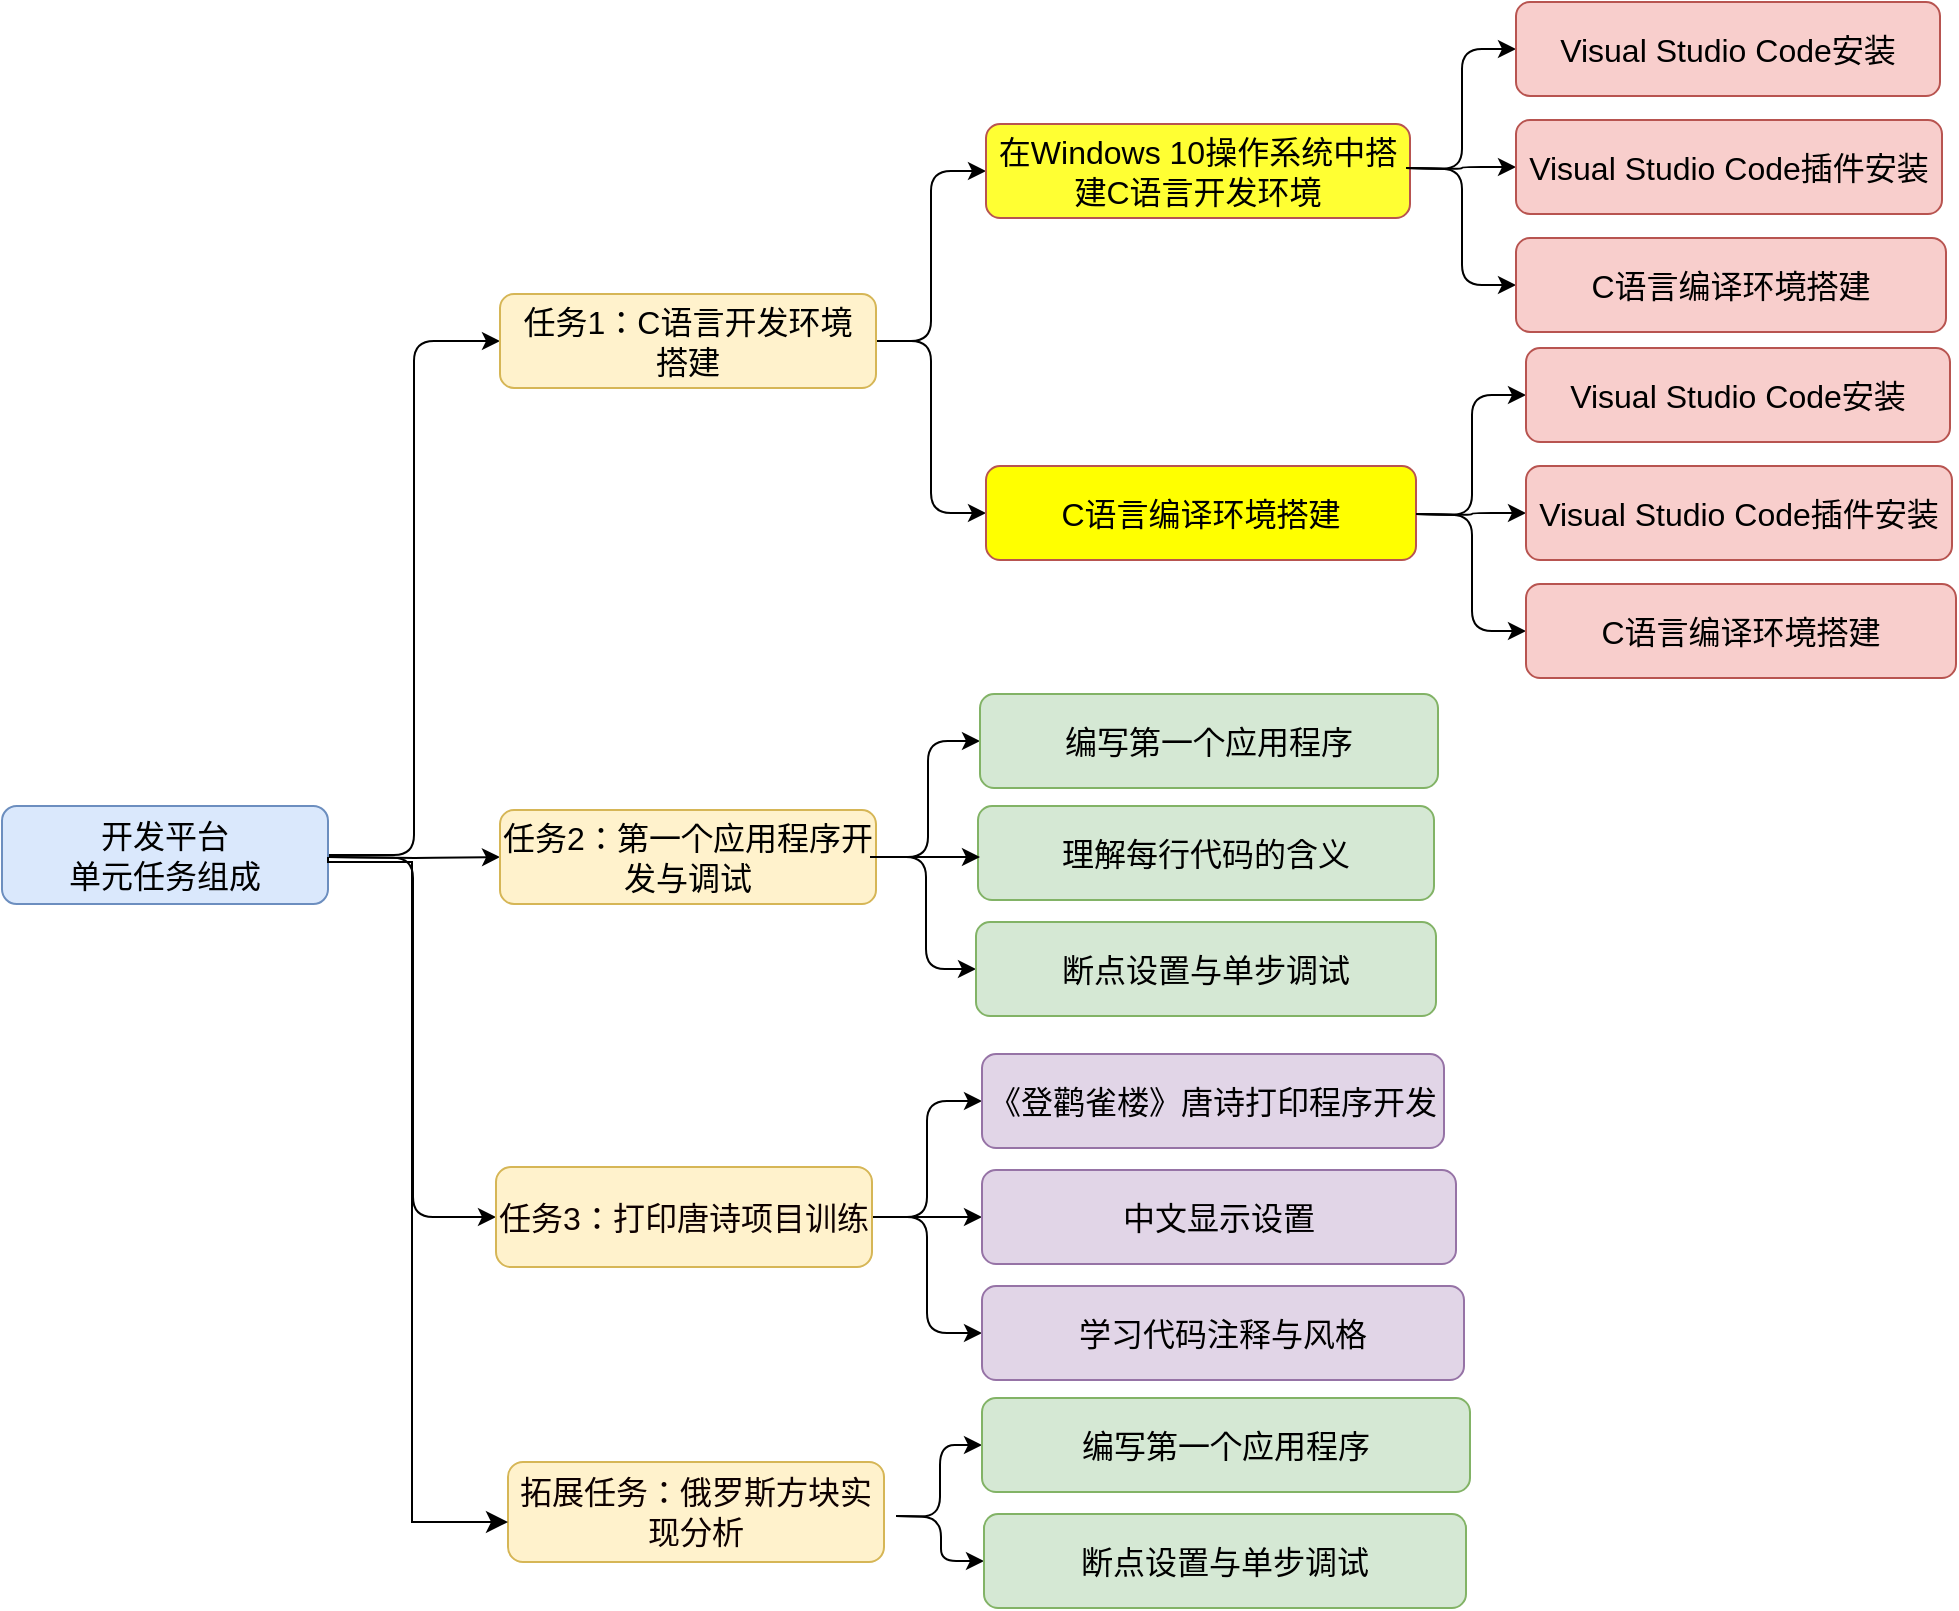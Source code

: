 <mxfile version="24.4.0" type="github">
  <diagram id="jiIM08LAHTYWhNUmgpoW" name="Page-1">
    <mxGraphModel dx="1173" dy="793" grid="0" gridSize="10" guides="1" tooltips="1" connect="1" arrows="1" fold="1" page="1" pageScale="1" pageWidth="3300" pageHeight="4681" math="0" shadow="0">
      <root>
        <mxCell id="0" />
        <mxCell id="1" parent="0" />
        <mxCell id="47" style="edgeStyle=orthogonalEdgeStyle;html=1;entryX=0;entryY=0.5;entryDx=0;entryDy=0;fontSize=16;" parent="1" source="2" target="3" edge="1">
          <mxGeometry relative="1" as="geometry" />
        </mxCell>
        <mxCell id="48" style="edgeStyle=orthogonalEdgeStyle;html=1;exitX=1;exitY=0.5;exitDx=0;exitDy=0;entryX=0;entryY=0.5;entryDx=0;entryDy=0;fontSize=16;" parent="1" target="25" edge="1">
          <mxGeometry relative="1" as="geometry">
            <mxPoint x="308" y="435.5" as="sourcePoint" />
          </mxGeometry>
        </mxCell>
        <mxCell id="49" style="edgeStyle=orthogonalEdgeStyle;html=1;entryX=0;entryY=0.5;entryDx=0;entryDy=0;fontSize=16;" parent="1" target="10" edge="1">
          <mxGeometry relative="1" as="geometry">
            <mxPoint x="308" y="435.5" as="sourcePoint" />
          </mxGeometry>
        </mxCell>
        <mxCell id="2" value="&lt;font style=&quot;font-size: 16px;&quot;&gt;开发平台&lt;br&gt;单元任务组成&lt;br&gt;&lt;/font&gt;" style="rounded=1;whiteSpace=wrap;html=1;fillColor=#dae8fc;strokeColor=#6c8ebf;" parent="1" vertex="1">
          <mxGeometry x="145" y="410" width="163" height="49" as="geometry" />
        </mxCell>
        <mxCell id="16" style="edgeStyle=orthogonalEdgeStyle;html=1;exitX=1;exitY=0.5;exitDx=0;exitDy=0;entryX=0;entryY=0.5;entryDx=0;entryDy=0;fontSize=16;" parent="1" source="3" target="11" edge="1">
          <mxGeometry relative="1" as="geometry" />
        </mxCell>
        <mxCell id="17" style="edgeStyle=orthogonalEdgeStyle;html=1;exitX=1;exitY=0.5;exitDx=0;exitDy=0;entryX=0;entryY=0.5;entryDx=0;entryDy=0;fontSize=16;" parent="1" source="3" target="13" edge="1">
          <mxGeometry relative="1" as="geometry" />
        </mxCell>
        <mxCell id="3" value="&lt;font style=&quot;font-size: 16px;&quot;&gt;任务1：C语言开发环境&lt;br&gt;搭建&lt;/font&gt;" style="rounded=1;whiteSpace=wrap;html=1;fillColor=#fff2cc;strokeColor=#d6b656;fontColor=#000000;" parent="1" vertex="1">
          <mxGeometry x="394" y="154" width="188" height="47" as="geometry" />
        </mxCell>
        <mxCell id="20" style="edgeStyle=orthogonalEdgeStyle;html=1;exitX=1;exitY=0.5;exitDx=0;exitDy=0;entryX=0;entryY=0.5;entryDx=0;entryDy=0;fontSize=16;" parent="1" source="10" target="15" edge="1">
          <mxGeometry relative="1" as="geometry" />
        </mxCell>
        <mxCell id="33" style="edgeStyle=orthogonalEdgeStyle;html=1;exitX=1;exitY=0.5;exitDx=0;exitDy=0;entryX=0;entryY=0.5;entryDx=0;entryDy=0;fontSize=16;" parent="1" source="10" target="14" edge="1">
          <mxGeometry relative="1" as="geometry" />
        </mxCell>
        <mxCell id="10" value="&lt;font color=&quot;#000000&quot; style=&quot;font-size: 16px;&quot;&gt;任务2：第一个应用程序开发与调试&lt;/font&gt;" style="rounded=1;whiteSpace=wrap;html=1;fillColor=#fff2cc;strokeColor=#d6b656;" parent="1" vertex="1">
          <mxGeometry x="394" y="412" width="188" height="47" as="geometry" />
        </mxCell>
        <mxCell id="11" value="&lt;font style=&quot;font-size: 16px;&quot;&gt;在Windows 10操作系统中搭建C语言开发环境&lt;/font&gt;" style="rounded=1;whiteSpace=wrap;html=1;fillColor=#FFFF33;strokeColor=#b85450;verticalAlign=middle;" parent="1" vertex="1">
          <mxGeometry x="637" y="69" width="212" height="47" as="geometry" />
        </mxCell>
        <mxCell id="13" value="&lt;font style=&quot;font-size: 16px;&quot;&gt;C语言编译环境搭建&lt;/font&gt;" style="rounded=1;whiteSpace=wrap;html=1;fillColor=#FFFF00;strokeColor=#b85450;" parent="1" vertex="1">
          <mxGeometry x="637" y="240" width="215" height="47" as="geometry" />
        </mxCell>
        <mxCell id="14" value="&lt;span style=&quot;font-size: 16px;&quot;&gt;编写第一个应用程序&lt;/span&gt;" style="rounded=1;whiteSpace=wrap;html=1;fillColor=#d5e8d4;strokeColor=#82b366;" parent="1" vertex="1">
          <mxGeometry x="634" y="354" width="229" height="47" as="geometry" />
        </mxCell>
        <mxCell id="43" style="edgeStyle=orthogonalEdgeStyle;html=1;exitX=1;exitY=0.5;exitDx=0;exitDy=0;entryX=0;entryY=0.5;entryDx=0;entryDy=0;fontSize=16;" parent="1" source="25" target="26" edge="1">
          <mxGeometry relative="1" as="geometry" />
        </mxCell>
        <mxCell id="44" style="edgeStyle=orthogonalEdgeStyle;html=1;exitX=1;exitY=0.5;exitDx=0;exitDy=0;entryX=0;entryY=0.5;entryDx=0;entryDy=0;fontSize=16;" parent="1" source="25" target="42" edge="1">
          <mxGeometry relative="1" as="geometry" />
        </mxCell>
        <mxCell id="45" style="edgeStyle=orthogonalEdgeStyle;html=1;exitX=1;exitY=0.5;exitDx=0;exitDy=0;entryX=0;entryY=0.5;entryDx=0;entryDy=0;fontSize=16;" parent="1" source="25" target="41" edge="1">
          <mxGeometry relative="1" as="geometry" />
        </mxCell>
        <mxCell id="25" value="&lt;font style=&quot;font-size: 16px;&quot;&gt;任务3&lt;/font&gt;&lt;span style=&quot;font-size: 16px;&quot;&gt;：打印唐诗项目训练&lt;/span&gt;" style="rounded=1;whiteSpace=wrap;html=1;fillColor=#fff2cc;strokeColor=#d6b656;fontColor=#0e0101;" parent="1" vertex="1">
          <mxGeometry x="392" y="590.5" width="188" height="50" as="geometry" />
        </mxCell>
        <mxCell id="26" value="&lt;span style=&quot;font-size: 16px;&quot;&gt;《登鹳雀楼》唐诗打印程序开发&lt;/span&gt;" style="rounded=1;whiteSpace=wrap;html=1;fillColor=#e1d5e7;strokeColor=#9673a6;" parent="1" vertex="1">
          <mxGeometry x="635" y="534" width="231" height="47" as="geometry" />
        </mxCell>
        <mxCell id="15" value="&lt;span style=&quot;font-size: 16px;&quot;&gt;断点设置与单步调试&lt;/span&gt;" style="rounded=1;whiteSpace=wrap;html=1;fillColor=#d5e8d4;strokeColor=#82b366;" parent="1" vertex="1">
          <mxGeometry x="632" y="468" width="230" height="47" as="geometry" />
        </mxCell>
        <mxCell id="41" value="&lt;span style=&quot;font-size: 16px;&quot;&gt;中文显示设置&lt;/span&gt;" style="rounded=1;whiteSpace=wrap;html=1;fillColor=#e1d5e7;strokeColor=#9673a6;" parent="1" vertex="1">
          <mxGeometry x="635" y="592" width="237" height="47" as="geometry" />
        </mxCell>
        <mxCell id="42" value="&lt;span style=&quot;font-size: 16px;&quot;&gt;学习代码注释与风格&lt;/span&gt;" style="rounded=1;whiteSpace=wrap;html=1;fillColor=#e1d5e7;strokeColor=#9673a6;" parent="1" vertex="1">
          <mxGeometry x="635" y="650" width="241" height="47" as="geometry" />
        </mxCell>
        <mxCell id="98" value="&lt;span style=&quot;font-size: 16px;&quot;&gt;理解每行代码的含义&lt;/span&gt;" style="rounded=1;whiteSpace=wrap;html=1;fillColor=#d5e8d4;strokeColor=#82b366;" parent="1" vertex="1">
          <mxGeometry x="633" y="410" width="228" height="47" as="geometry" />
        </mxCell>
        <mxCell id="99" style="edgeStyle=orthogonalEdgeStyle;html=1;exitX=1;exitY=0.5;exitDx=0;exitDy=0;entryX=0;entryY=0.5;entryDx=0;entryDy=0;fontSize=16;" parent="1" edge="1">
          <mxGeometry relative="1" as="geometry">
            <mxPoint x="579" y="435.5" as="sourcePoint" />
            <mxPoint x="634" y="435.5" as="targetPoint" />
          </mxGeometry>
        </mxCell>
        <mxCell id="m4wfFsyWECYO7A3LnNk8-99" value="&lt;span style=&quot;font-size: 16px;&quot;&gt;拓展任务：俄罗斯方块实现分析&lt;/span&gt;" style="rounded=1;whiteSpace=wrap;html=1;fillColor=#fff2cc;strokeColor=#d6b656;fontColor=#0e0101;" vertex="1" parent="1">
          <mxGeometry x="398" y="738" width="188" height="50" as="geometry" />
        </mxCell>
        <mxCell id="m4wfFsyWECYO7A3LnNk8-102" value="" style="edgeStyle=segmentEdgeStyle;endArrow=classic;html=1;curved=0;rounded=0;endSize=8;startSize=8;sourcePerimeterSpacing=0;targetPerimeterSpacing=0;exitX=1;exitY=0.5;exitDx=0;exitDy=0;" edge="1" parent="1" target="m4wfFsyWECYO7A3LnNk8-99">
          <mxGeometry width="100" relative="1" as="geometry">
            <mxPoint x="308" y="435.5" as="sourcePoint" />
            <mxPoint x="435" y="755" as="targetPoint" />
            <Array as="points">
              <mxPoint x="308" y="438" />
              <mxPoint x="350" y="438" />
              <mxPoint x="350" y="768" />
            </Array>
          </mxGeometry>
        </mxCell>
        <mxCell id="m4wfFsyWECYO7A3LnNk8-103" style="edgeStyle=orthogonalEdgeStyle;html=1;exitX=1;exitY=0.5;exitDx=0;exitDy=0;entryX=0;entryY=0.5;entryDx=0;entryDy=0;fontSize=16;" edge="1" parent="1" target="m4wfFsyWECYO7A3LnNk8-106">
          <mxGeometry relative="1" as="geometry">
            <mxPoint x="847" y="91" as="sourcePoint" />
          </mxGeometry>
        </mxCell>
        <mxCell id="m4wfFsyWECYO7A3LnNk8-104" style="edgeStyle=orthogonalEdgeStyle;html=1;exitX=1;exitY=0.5;exitDx=0;exitDy=0;entryX=0;entryY=0.5;entryDx=0;entryDy=0;fontSize=16;" edge="1" parent="1" target="m4wfFsyWECYO7A3LnNk8-108">
          <mxGeometry relative="1" as="geometry">
            <mxPoint x="847" y="91" as="sourcePoint" />
          </mxGeometry>
        </mxCell>
        <mxCell id="m4wfFsyWECYO7A3LnNk8-105" style="edgeStyle=orthogonalEdgeStyle;html=1;exitX=1;exitY=0.5;exitDx=0;exitDy=0;entryX=0;entryY=0.5;entryDx=0;entryDy=0;fontSize=16;" edge="1" parent="1" target="m4wfFsyWECYO7A3LnNk8-107">
          <mxGeometry relative="1" as="geometry">
            <mxPoint x="847" y="91" as="sourcePoint" />
          </mxGeometry>
        </mxCell>
        <mxCell id="m4wfFsyWECYO7A3LnNk8-106" value="&lt;font style=&quot;font-size: 16px;&quot;&gt;Visual Studio Code安装&lt;/font&gt;" style="rounded=1;whiteSpace=wrap;html=1;fillColor=#f8cecc;strokeColor=#b85450;verticalAlign=middle;" vertex="1" parent="1">
          <mxGeometry x="902" y="8" width="212" height="47" as="geometry" />
        </mxCell>
        <mxCell id="m4wfFsyWECYO7A3LnNk8-107" value="&lt;font style=&quot;font-size: 16px;&quot;&gt;Visual Studio Code插件安装&lt;/font&gt;" style="rounded=1;whiteSpace=wrap;html=1;fillColor=#f8cecc;strokeColor=#b85450;" vertex="1" parent="1">
          <mxGeometry x="902" y="67" width="213" height="47" as="geometry" />
        </mxCell>
        <mxCell id="m4wfFsyWECYO7A3LnNk8-108" value="&lt;font style=&quot;font-size: 16px;&quot;&gt;C语言编译环境搭建&lt;/font&gt;" style="rounded=1;whiteSpace=wrap;html=1;fillColor=#f8cecc;strokeColor=#b85450;" vertex="1" parent="1">
          <mxGeometry x="902" y="126" width="215" height="47" as="geometry" />
        </mxCell>
        <mxCell id="m4wfFsyWECYO7A3LnNk8-109" style="edgeStyle=orthogonalEdgeStyle;html=1;exitX=1;exitY=0.5;exitDx=0;exitDy=0;entryX=0;entryY=0.5;entryDx=0;entryDy=0;fontSize=16;" edge="1" parent="1" target="m4wfFsyWECYO7A3LnNk8-112">
          <mxGeometry relative="1" as="geometry">
            <mxPoint x="852" y="264" as="sourcePoint" />
          </mxGeometry>
        </mxCell>
        <mxCell id="m4wfFsyWECYO7A3LnNk8-110" style="edgeStyle=orthogonalEdgeStyle;html=1;exitX=1;exitY=0.5;exitDx=0;exitDy=0;entryX=0;entryY=0.5;entryDx=0;entryDy=0;fontSize=16;" edge="1" parent="1" target="m4wfFsyWECYO7A3LnNk8-114">
          <mxGeometry relative="1" as="geometry">
            <mxPoint x="852" y="264" as="sourcePoint" />
          </mxGeometry>
        </mxCell>
        <mxCell id="m4wfFsyWECYO7A3LnNk8-111" style="edgeStyle=orthogonalEdgeStyle;html=1;exitX=1;exitY=0.5;exitDx=0;exitDy=0;entryX=0;entryY=0.5;entryDx=0;entryDy=0;fontSize=16;" edge="1" parent="1" target="m4wfFsyWECYO7A3LnNk8-113">
          <mxGeometry relative="1" as="geometry">
            <mxPoint x="852" y="264" as="sourcePoint" />
          </mxGeometry>
        </mxCell>
        <mxCell id="m4wfFsyWECYO7A3LnNk8-112" value="&lt;font style=&quot;font-size: 16px;&quot;&gt;Visual Studio Code安装&lt;/font&gt;" style="rounded=1;whiteSpace=wrap;html=1;fillColor=#f8cecc;strokeColor=#b85450;verticalAlign=middle;" vertex="1" parent="1">
          <mxGeometry x="907" y="181" width="212" height="47" as="geometry" />
        </mxCell>
        <mxCell id="m4wfFsyWECYO7A3LnNk8-113" value="&lt;font style=&quot;font-size: 16px;&quot;&gt;Visual Studio Code插件安装&lt;/font&gt;" style="rounded=1;whiteSpace=wrap;html=1;fillColor=#f8cecc;strokeColor=#b85450;" vertex="1" parent="1">
          <mxGeometry x="907" y="240" width="213" height="47" as="geometry" />
        </mxCell>
        <mxCell id="m4wfFsyWECYO7A3LnNk8-114" value="&lt;font style=&quot;font-size: 16px;&quot;&gt;C语言编译环境搭建&lt;/font&gt;" style="rounded=1;whiteSpace=wrap;html=1;fillColor=#f8cecc;strokeColor=#b85450;" vertex="1" parent="1">
          <mxGeometry x="907" y="299" width="215" height="47" as="geometry" />
        </mxCell>
        <mxCell id="m4wfFsyWECYO7A3LnNk8-116" style="edgeStyle=orthogonalEdgeStyle;html=1;exitX=1;exitY=0.5;exitDx=0;exitDy=0;entryX=0;entryY=0.5;entryDx=0;entryDy=0;fontSize=16;" edge="1" parent="1" target="m4wfFsyWECYO7A3LnNk8-119">
          <mxGeometry relative="1" as="geometry">
            <mxPoint x="592" y="765" as="sourcePoint" />
          </mxGeometry>
        </mxCell>
        <mxCell id="m4wfFsyWECYO7A3LnNk8-117" style="edgeStyle=orthogonalEdgeStyle;html=1;exitX=1;exitY=0.5;exitDx=0;exitDy=0;entryX=0;entryY=0.5;entryDx=0;entryDy=0;fontSize=16;" edge="1" parent="1" target="m4wfFsyWECYO7A3LnNk8-118">
          <mxGeometry relative="1" as="geometry">
            <mxPoint x="592" y="765" as="sourcePoint" />
          </mxGeometry>
        </mxCell>
        <mxCell id="m4wfFsyWECYO7A3LnNk8-118" value="&lt;span style=&quot;font-size: 16px;&quot;&gt;编写第一个应用程序&lt;/span&gt;" style="rounded=1;whiteSpace=wrap;html=1;fillColor=#d5e8d4;strokeColor=#82b366;" vertex="1" parent="1">
          <mxGeometry x="635" y="706" width="244" height="47" as="geometry" />
        </mxCell>
        <mxCell id="m4wfFsyWECYO7A3LnNk8-119" value="&lt;span style=&quot;font-size: 16px;&quot;&gt;断点设置与单步调试&lt;/span&gt;" style="rounded=1;whiteSpace=wrap;html=1;fillColor=#d5e8d4;strokeColor=#82b366;" vertex="1" parent="1">
          <mxGeometry x="636" y="764" width="241" height="47" as="geometry" />
        </mxCell>
      </root>
    </mxGraphModel>
  </diagram>
</mxfile>
